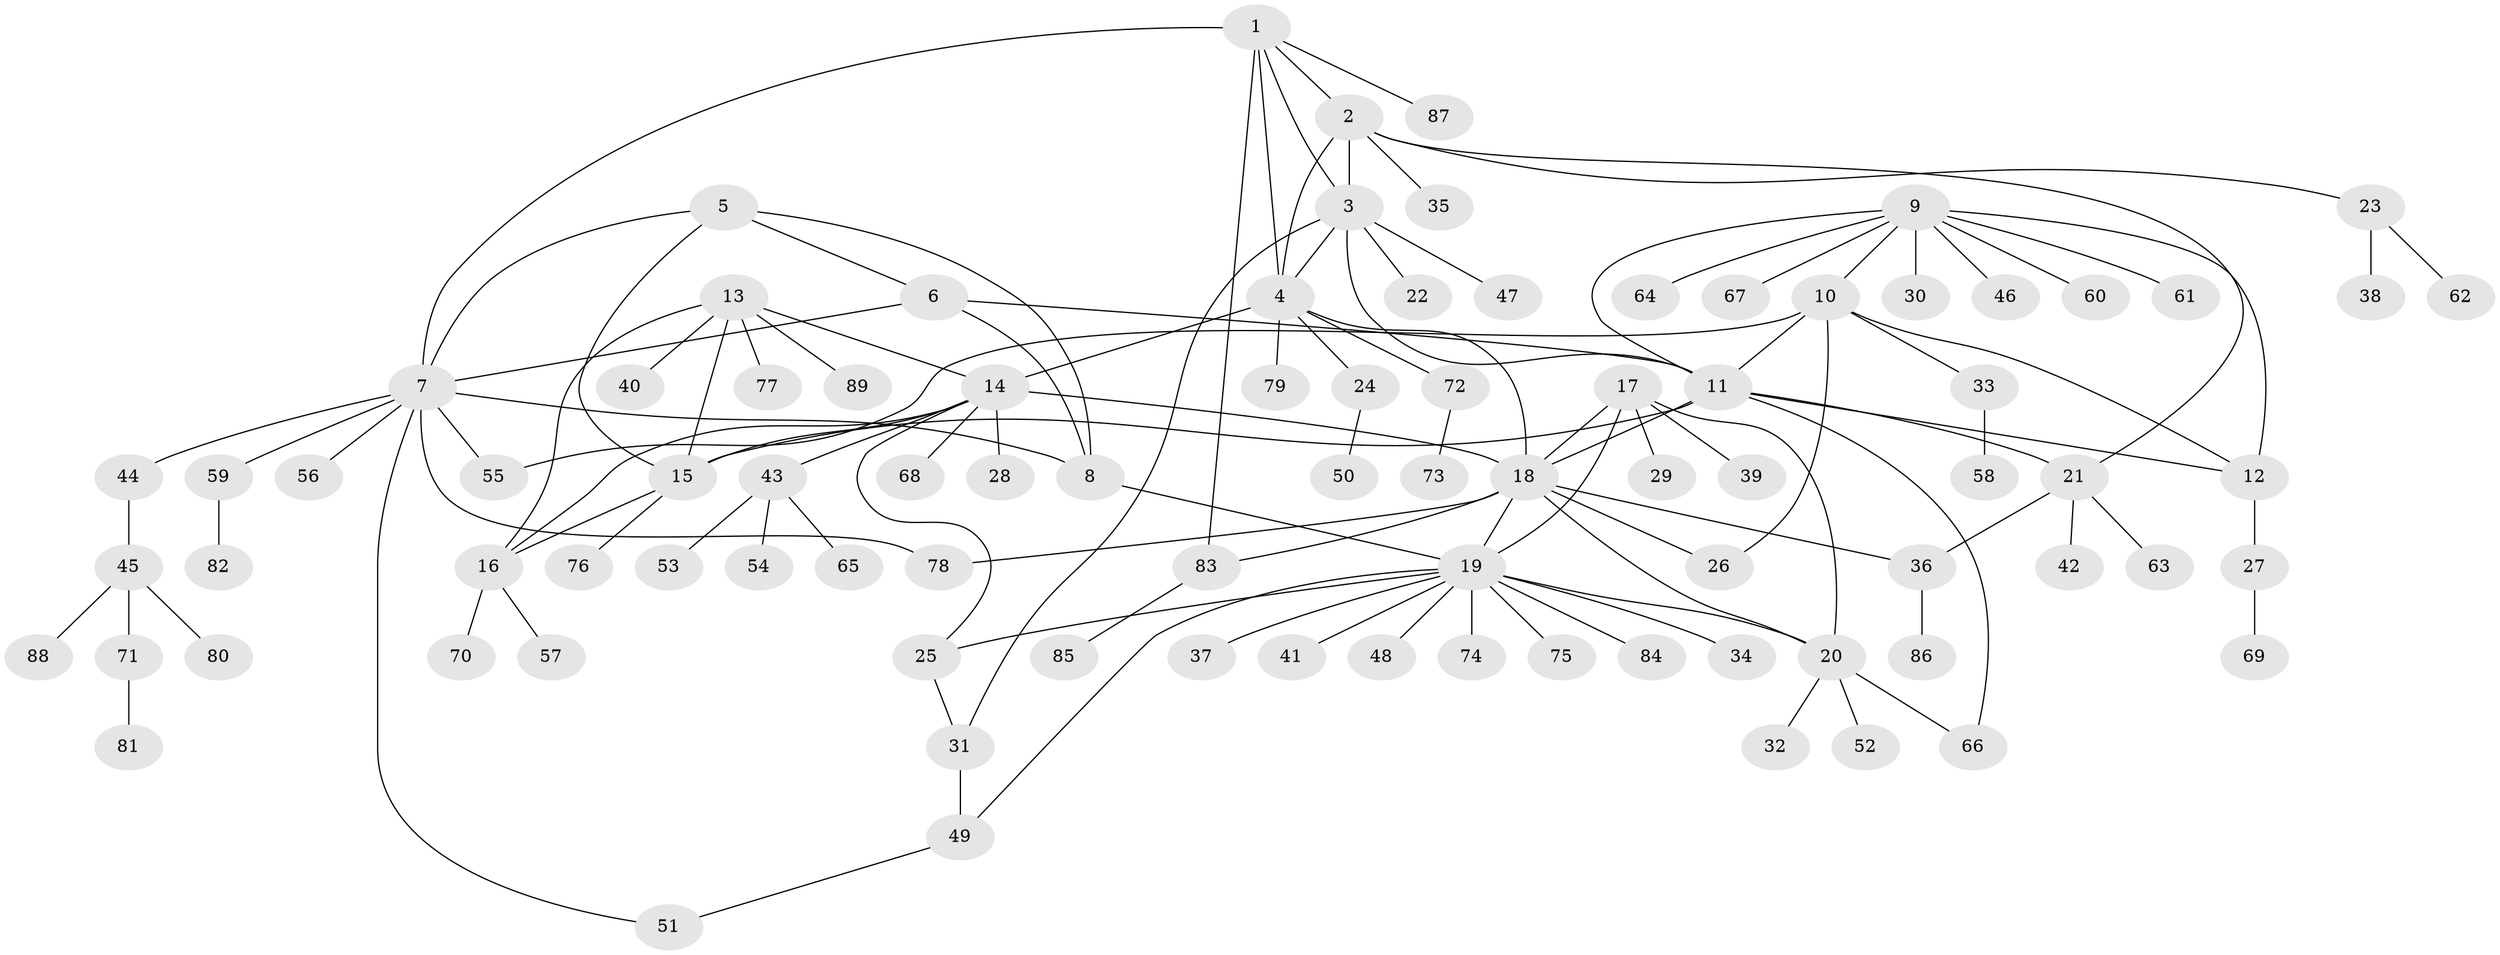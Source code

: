 // coarse degree distribution, {6: 0.04838709677419355, 7: 0.03225806451612903, 3: 0.11290322580645161, 10: 0.03225806451612903, 5: 0.04838709677419355, 20: 0.016129032258064516, 1: 0.5483870967741935, 2: 0.14516129032258066, 4: 0.016129032258064516}
// Generated by graph-tools (version 1.1) at 2025/19/03/04/25 18:19:45]
// undirected, 89 vertices, 120 edges
graph export_dot {
graph [start="1"]
  node [color=gray90,style=filled];
  1;
  2;
  3;
  4;
  5;
  6;
  7;
  8;
  9;
  10;
  11;
  12;
  13;
  14;
  15;
  16;
  17;
  18;
  19;
  20;
  21;
  22;
  23;
  24;
  25;
  26;
  27;
  28;
  29;
  30;
  31;
  32;
  33;
  34;
  35;
  36;
  37;
  38;
  39;
  40;
  41;
  42;
  43;
  44;
  45;
  46;
  47;
  48;
  49;
  50;
  51;
  52;
  53;
  54;
  55;
  56;
  57;
  58;
  59;
  60;
  61;
  62;
  63;
  64;
  65;
  66;
  67;
  68;
  69;
  70;
  71;
  72;
  73;
  74;
  75;
  76;
  77;
  78;
  79;
  80;
  81;
  82;
  83;
  84;
  85;
  86;
  87;
  88;
  89;
  1 -- 2;
  1 -- 3;
  1 -- 4;
  1 -- 7;
  1 -- 83;
  1 -- 87;
  2 -- 3;
  2 -- 4;
  2 -- 21;
  2 -- 23;
  2 -- 35;
  3 -- 4;
  3 -- 11;
  3 -- 22;
  3 -- 31;
  3 -- 47;
  4 -- 14;
  4 -- 18;
  4 -- 24;
  4 -- 72;
  4 -- 79;
  5 -- 6;
  5 -- 7;
  5 -- 8;
  5 -- 15;
  6 -- 7;
  6 -- 8;
  6 -- 11;
  7 -- 8;
  7 -- 44;
  7 -- 51;
  7 -- 55;
  7 -- 56;
  7 -- 59;
  7 -- 78;
  8 -- 19;
  9 -- 10;
  9 -- 11;
  9 -- 12;
  9 -- 30;
  9 -- 46;
  9 -- 60;
  9 -- 61;
  9 -- 64;
  9 -- 67;
  10 -- 11;
  10 -- 12;
  10 -- 26;
  10 -- 33;
  10 -- 55;
  11 -- 12;
  11 -- 15;
  11 -- 18;
  11 -- 21;
  11 -- 66;
  12 -- 27;
  13 -- 14;
  13 -- 15;
  13 -- 16;
  13 -- 40;
  13 -- 77;
  13 -- 89;
  14 -- 15;
  14 -- 16;
  14 -- 18;
  14 -- 25;
  14 -- 28;
  14 -- 43;
  14 -- 68;
  15 -- 16;
  15 -- 76;
  16 -- 57;
  16 -- 70;
  17 -- 18;
  17 -- 19;
  17 -- 20;
  17 -- 29;
  17 -- 39;
  18 -- 19;
  18 -- 20;
  18 -- 26;
  18 -- 36;
  18 -- 78;
  18 -- 83;
  19 -- 20;
  19 -- 25;
  19 -- 34;
  19 -- 37;
  19 -- 41;
  19 -- 48;
  19 -- 49;
  19 -- 74;
  19 -- 75;
  19 -- 84;
  20 -- 32;
  20 -- 52;
  20 -- 66;
  21 -- 36;
  21 -- 42;
  21 -- 63;
  23 -- 38;
  23 -- 62;
  24 -- 50;
  25 -- 31;
  27 -- 69;
  31 -- 49;
  33 -- 58;
  36 -- 86;
  43 -- 53;
  43 -- 54;
  43 -- 65;
  44 -- 45;
  45 -- 71;
  45 -- 80;
  45 -- 88;
  49 -- 51;
  59 -- 82;
  71 -- 81;
  72 -- 73;
  83 -- 85;
}

